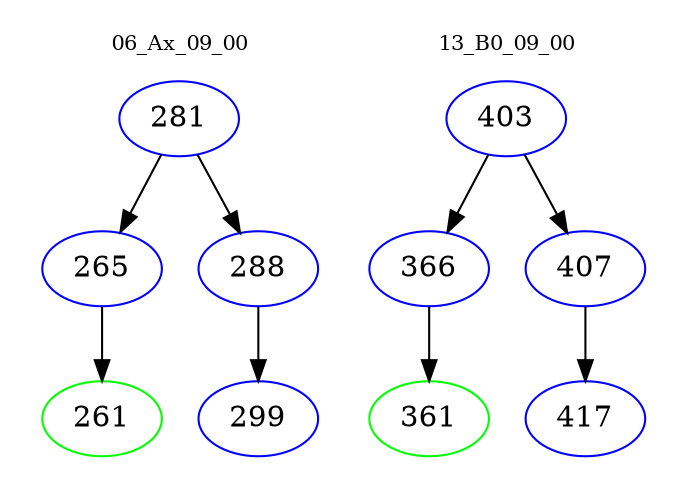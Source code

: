 digraph{
subgraph cluster_0 {
color = white
label = "06_Ax_09_00";
fontsize=10;
T0_281 [label="281", color="blue"]
T0_281 -> T0_265 [color="black"]
T0_265 [label="265", color="blue"]
T0_265 -> T0_261 [color="black"]
T0_261 [label="261", color="green"]
T0_281 -> T0_288 [color="black"]
T0_288 [label="288", color="blue"]
T0_288 -> T0_299 [color="black"]
T0_299 [label="299", color="blue"]
}
subgraph cluster_1 {
color = white
label = "13_B0_09_00";
fontsize=10;
T1_403 [label="403", color="blue"]
T1_403 -> T1_366 [color="black"]
T1_366 [label="366", color="blue"]
T1_366 -> T1_361 [color="black"]
T1_361 [label="361", color="green"]
T1_403 -> T1_407 [color="black"]
T1_407 [label="407", color="blue"]
T1_407 -> T1_417 [color="black"]
T1_417 [label="417", color="blue"]
}
}
